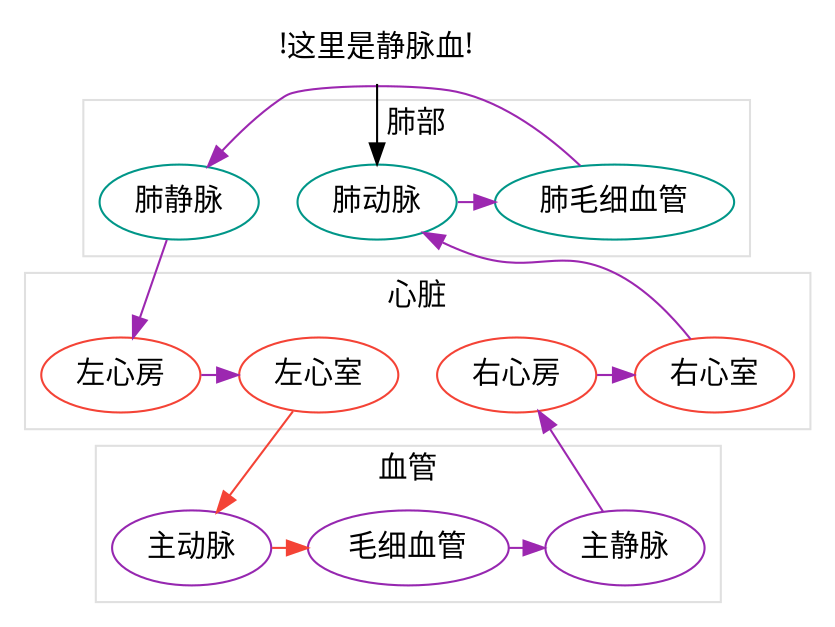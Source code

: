 digraph G {
node [fontname="Source Han Sans CN"]
subgraph cluster_肺部{
color="#e0e0e0"
label="肺部"
{
    rank=same
    node [color = "#009688"]
    肺动脉,肺毛细血管,肺静脉
}
}
subgraph cluster_心脏{
label="心脏"
color="#e0e0e0"
{
    rank=same
    node [color = "#f44336"]
    右心房,右心室
    左心房,左心室
}
}
subgraph cluster_血管{
color="#e0e0e0"
label="血管"
{
    rank=same
    node [color = "#9627b0"]
    毛细血管
    主静脉,主动脉
}
}
{ #静脉血
    edge[color = "#9c27b0"]
    毛细血管->主静脉->
    右心房->右心室->
    肺动脉->肺毛细血管->肺静脉->
    左心房->左心室
}
{ #动脉血
    edge[color = "#f44336"]
    左心室->
    主动脉->毛细血管
}
note1[label="!这里是静脉血!" shape=plaintext]
note1->肺动脉
}
